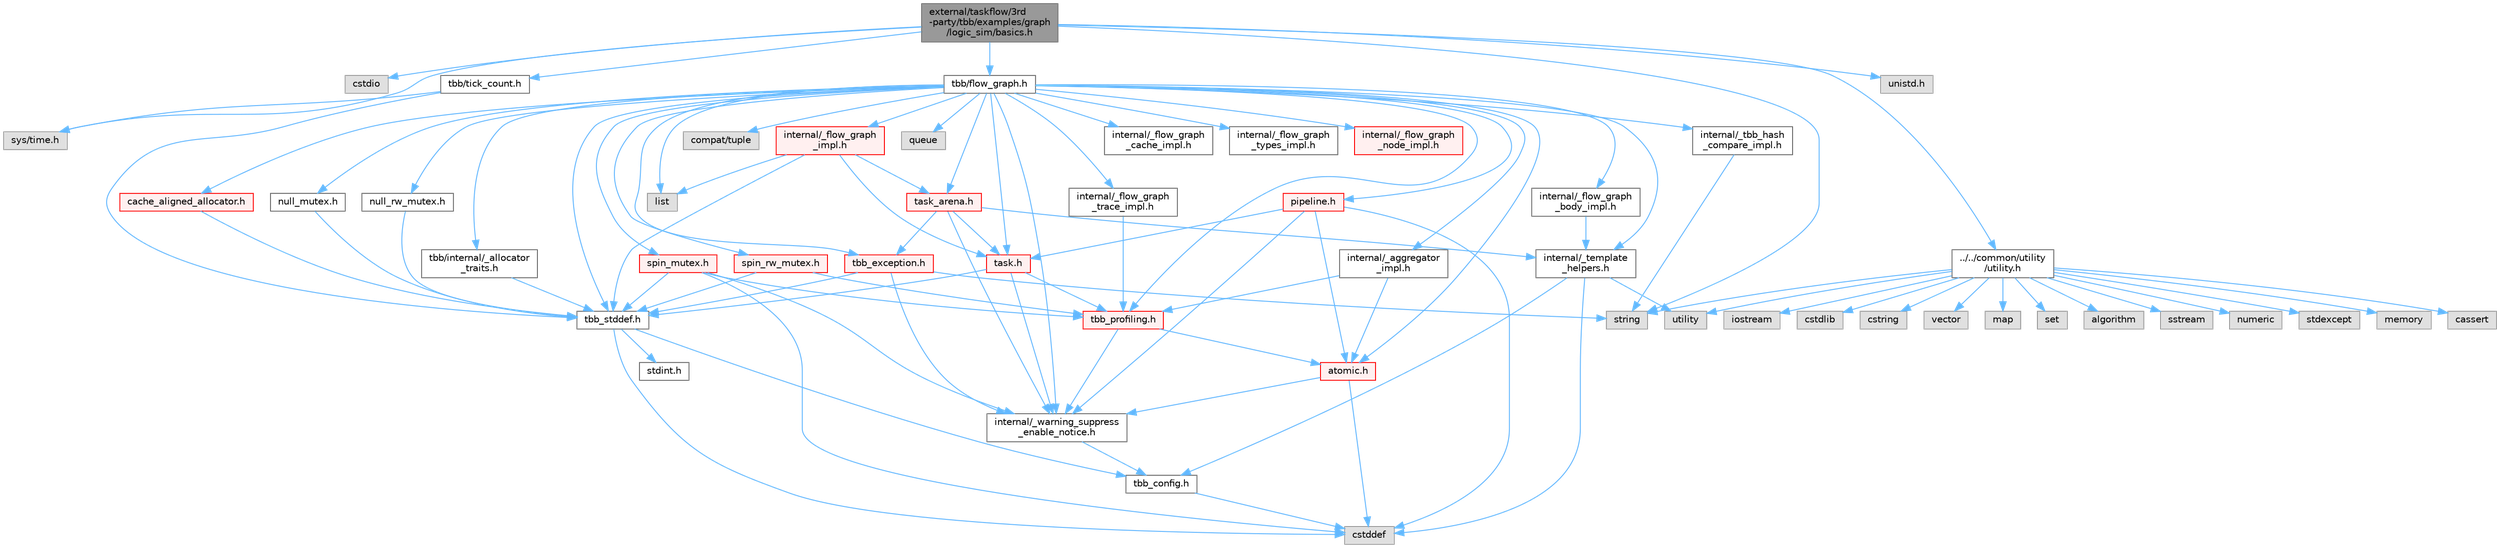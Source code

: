 digraph "external/taskflow/3rd-party/tbb/examples/graph/logic_sim/basics.h"
{
 // LATEX_PDF_SIZE
  bgcolor="transparent";
  edge [fontname=Helvetica,fontsize=10,labelfontname=Helvetica,labelfontsize=10];
  node [fontname=Helvetica,fontsize=10,shape=box,height=0.2,width=0.4];
  Node1 [id="Node000001",label="external/taskflow/3rd\l-party/tbb/examples/graph\l/logic_sim/basics.h",height=0.2,width=0.4,color="gray40", fillcolor="grey60", style="filled", fontcolor="black",tooltip=" "];
  Node1 -> Node2 [id="edge1_Node000001_Node000002",color="steelblue1",style="solid",tooltip=" "];
  Node2 [id="Node000002",label="cstdio",height=0.2,width=0.4,color="grey60", fillcolor="#E0E0E0", style="filled",tooltip=" "];
  Node1 -> Node3 [id="edge2_Node000001_Node000003",color="steelblue1",style="solid",tooltip=" "];
  Node3 [id="Node000003",label="string",height=0.2,width=0.4,color="grey60", fillcolor="#E0E0E0", style="filled",tooltip=" "];
  Node1 -> Node4 [id="edge3_Node000001_Node000004",color="steelblue1",style="solid",tooltip=" "];
  Node4 [id="Node000004",label="tbb/tick_count.h",height=0.2,width=0.4,color="grey40", fillcolor="white", style="filled",URL="$tick__count_8h.html",tooltip=" "];
  Node4 -> Node5 [id="edge4_Node000004_Node000005",color="steelblue1",style="solid",tooltip=" "];
  Node5 [id="Node000005",label="tbb_stddef.h",height=0.2,width=0.4,color="grey40", fillcolor="white", style="filled",URL="$tbb__stddef_8h.html",tooltip=" "];
  Node5 -> Node6 [id="edge5_Node000005_Node000006",color="steelblue1",style="solid",tooltip=" "];
  Node6 [id="Node000006",label="tbb_config.h",height=0.2,width=0.4,color="grey40", fillcolor="white", style="filled",URL="$tbb__config_8h.html",tooltip=" "];
  Node6 -> Node7 [id="edge6_Node000006_Node000007",color="steelblue1",style="solid",tooltip=" "];
  Node7 [id="Node000007",label="cstddef",height=0.2,width=0.4,color="grey60", fillcolor="#E0E0E0", style="filled",tooltip=" "];
  Node5 -> Node7 [id="edge7_Node000005_Node000007",color="steelblue1",style="solid",tooltip=" "];
  Node5 -> Node8 [id="edge8_Node000005_Node000008",color="steelblue1",style="solid",tooltip=" "];
  Node8 [id="Node000008",label="stdint.h",height=0.2,width=0.4,color="grey40", fillcolor="white", style="filled",URL="$stdint_8h.html",tooltip=" "];
  Node4 -> Node9 [id="edge9_Node000004_Node000009",color="steelblue1",style="solid",tooltip=" "];
  Node9 [id="Node000009",label="sys/time.h",height=0.2,width=0.4,color="grey60", fillcolor="#E0E0E0", style="filled",tooltip=" "];
  Node1 -> Node10 [id="edge10_Node000001_Node000010",color="steelblue1",style="solid",tooltip=" "];
  Node10 [id="Node000010",label="tbb/flow_graph.h",height=0.2,width=0.4,color="grey40", fillcolor="white", style="filled",URL="$flow__graph_8h.html",tooltip="The graph related classes and functions"];
  Node10 -> Node11 [id="edge11_Node000010_Node000011",color="steelblue1",style="solid",tooltip=" "];
  Node11 [id="Node000011",label="internal/_warning_suppress\l_enable_notice.h",height=0.2,width=0.4,color="grey40", fillcolor="white", style="filled",URL="$__warning__suppress__enable__notice_8h.html",tooltip=" "];
  Node11 -> Node6 [id="edge12_Node000011_Node000006",color="steelblue1",style="solid",tooltip=" "];
  Node10 -> Node5 [id="edge13_Node000010_Node000005",color="steelblue1",style="solid",tooltip=" "];
  Node10 -> Node12 [id="edge14_Node000010_Node000012",color="steelblue1",style="solid",tooltip=" "];
  Node12 [id="Node000012",label="atomic.h",height=0.2,width=0.4,color="red", fillcolor="#FFF0F0", style="filled",URL="$external_2taskflow_23rd-party_2tbb_2include_2tbb_2atomic_8h.html",tooltip=" "];
  Node12 -> Node11 [id="edge15_Node000012_Node000011",color="steelblue1",style="solid",tooltip=" "];
  Node12 -> Node7 [id="edge16_Node000012_Node000007",color="steelblue1",style="solid",tooltip=" "];
  Node10 -> Node16 [id="edge17_Node000010_Node000016",color="steelblue1",style="solid",tooltip=" "];
  Node16 [id="Node000016",label="spin_mutex.h",height=0.2,width=0.4,color="red", fillcolor="#FFF0F0", style="filled",URL="$external_2taskflow_23rd-party_2tbb_2include_2tbb_2spin__mutex_8h.html",tooltip=" "];
  Node16 -> Node11 [id="edge18_Node000016_Node000011",color="steelblue1",style="solid",tooltip=" "];
  Node16 -> Node7 [id="edge19_Node000016_Node000007",color="steelblue1",style="solid",tooltip=" "];
  Node16 -> Node5 [id="edge20_Node000016_Node000005",color="steelblue1",style="solid",tooltip=" "];
  Node16 -> Node19 [id="edge21_Node000016_Node000019",color="steelblue1",style="solid",tooltip=" "];
  Node19 [id="Node000019",label="tbb_profiling.h",height=0.2,width=0.4,color="red", fillcolor="#FFF0F0", style="filled",URL="$tbb__profiling_8h.html",tooltip=" "];
  Node19 -> Node11 [id="edge22_Node000019_Node000011",color="steelblue1",style="solid",tooltip=" "];
  Node19 -> Node12 [id="edge23_Node000019_Node000012",color="steelblue1",style="solid",tooltip=" "];
  Node10 -> Node22 [id="edge24_Node000010_Node000022",color="steelblue1",style="solid",tooltip=" "];
  Node22 [id="Node000022",label="null_mutex.h",height=0.2,width=0.4,color="grey40", fillcolor="white", style="filled",URL="$external_2taskflow_23rd-party_2tbb_2include_2tbb_2null__mutex_8h.html",tooltip=" "];
  Node22 -> Node5 [id="edge25_Node000022_Node000005",color="steelblue1",style="solid",tooltip=" "];
  Node10 -> Node23 [id="edge26_Node000010_Node000023",color="steelblue1",style="solid",tooltip=" "];
  Node23 [id="Node000023",label="spin_rw_mutex.h",height=0.2,width=0.4,color="red", fillcolor="#FFF0F0", style="filled",URL="$spin__rw__mutex_8h.html",tooltip=" "];
  Node23 -> Node5 [id="edge27_Node000023_Node000005",color="steelblue1",style="solid",tooltip=" "];
  Node23 -> Node19 [id="edge28_Node000023_Node000019",color="steelblue1",style="solid",tooltip=" "];
  Node10 -> Node24 [id="edge29_Node000010_Node000024",color="steelblue1",style="solid",tooltip=" "];
  Node24 [id="Node000024",label="null_rw_mutex.h",height=0.2,width=0.4,color="grey40", fillcolor="white", style="filled",URL="$null__rw__mutex_8h.html",tooltip=" "];
  Node24 -> Node5 [id="edge30_Node000024_Node000005",color="steelblue1",style="solid",tooltip=" "];
  Node10 -> Node25 [id="edge31_Node000010_Node000025",color="steelblue1",style="solid",tooltip=" "];
  Node25 [id="Node000025",label="task.h",height=0.2,width=0.4,color="red", fillcolor="#FFF0F0", style="filled",URL="$task_8h.html",tooltip=" "];
  Node25 -> Node11 [id="edge32_Node000025_Node000011",color="steelblue1",style="solid",tooltip=" "];
  Node25 -> Node5 [id="edge33_Node000025_Node000005",color="steelblue1",style="solid",tooltip=" "];
  Node25 -> Node19 [id="edge34_Node000025_Node000019",color="steelblue1",style="solid",tooltip=" "];
  Node10 -> Node27 [id="edge35_Node000010_Node000027",color="steelblue1",style="solid",tooltip=" "];
  Node27 [id="Node000027",label="cache_aligned_allocator.h",height=0.2,width=0.4,color="red", fillcolor="#FFF0F0", style="filled",URL="$cache__aligned__allocator_8h.html",tooltip=" "];
  Node27 -> Node5 [id="edge36_Node000027_Node000005",color="steelblue1",style="solid",tooltip=" "];
  Node10 -> Node28 [id="edge37_Node000010_Node000028",color="steelblue1",style="solid",tooltip=" "];
  Node28 [id="Node000028",label="tbb_exception.h",height=0.2,width=0.4,color="red", fillcolor="#FFF0F0", style="filled",URL="$tbb__exception_8h.html",tooltip=" "];
  Node28 -> Node11 [id="edge38_Node000028_Node000011",color="steelblue1",style="solid",tooltip=" "];
  Node28 -> Node5 [id="edge39_Node000028_Node000005",color="steelblue1",style="solid",tooltip=" "];
  Node28 -> Node3 [id="edge40_Node000028_Node000003",color="steelblue1",style="solid",tooltip=" "];
  Node10 -> Node33 [id="edge41_Node000010_Node000033",color="steelblue1",style="solid",tooltip=" "];
  Node33 [id="Node000033",label="pipeline.h",height=0.2,width=0.4,color="red", fillcolor="#FFF0F0", style="filled",URL="$pipeline_8h.html",tooltip=" "];
  Node33 -> Node11 [id="edge42_Node000033_Node000011",color="steelblue1",style="solid",tooltip=" "];
  Node33 -> Node12 [id="edge43_Node000033_Node000012",color="steelblue1",style="solid",tooltip=" "];
  Node33 -> Node25 [id="edge44_Node000033_Node000025",color="steelblue1",style="solid",tooltip=" "];
  Node33 -> Node7 [id="edge45_Node000033_Node000007",color="steelblue1",style="solid",tooltip=" "];
  Node10 -> Node34 [id="edge46_Node000010_Node000034",color="steelblue1",style="solid",tooltip=" "];
  Node34 [id="Node000034",label="internal/_template\l_helpers.h",height=0.2,width=0.4,color="grey40", fillcolor="white", style="filled",URL="$__template__helpers_8h.html",tooltip=" "];
  Node34 -> Node35 [id="edge47_Node000034_Node000035",color="steelblue1",style="solid",tooltip=" "];
  Node35 [id="Node000035",label="utility",height=0.2,width=0.4,color="grey60", fillcolor="#E0E0E0", style="filled",tooltip=" "];
  Node34 -> Node7 [id="edge48_Node000034_Node000007",color="steelblue1",style="solid",tooltip=" "];
  Node34 -> Node6 [id="edge49_Node000034_Node000006",color="steelblue1",style="solid",tooltip=" "];
  Node10 -> Node36 [id="edge50_Node000010_Node000036",color="steelblue1",style="solid",tooltip=" "];
  Node36 [id="Node000036",label="internal/_aggregator\l_impl.h",height=0.2,width=0.4,color="grey40", fillcolor="white", style="filled",URL="$__aggregator__impl_8h.html",tooltip=" "];
  Node36 -> Node12 [id="edge51_Node000036_Node000012",color="steelblue1",style="solid",tooltip=" "];
  Node36 -> Node19 [id="edge52_Node000036_Node000019",color="steelblue1",style="solid",tooltip=" "];
  Node10 -> Node37 [id="edge53_Node000010_Node000037",color="steelblue1",style="solid",tooltip=" "];
  Node37 [id="Node000037",label="tbb/internal/_allocator\l_traits.h",height=0.2,width=0.4,color="grey40", fillcolor="white", style="filled",URL="$__allocator__traits_8h.html",tooltip=" "];
  Node37 -> Node5 [id="edge54_Node000037_Node000005",color="steelblue1",style="solid",tooltip=" "];
  Node10 -> Node19 [id="edge55_Node000010_Node000019",color="steelblue1",style="solid",tooltip=" "];
  Node10 -> Node38 [id="edge56_Node000010_Node000038",color="steelblue1",style="solid",tooltip=" "];
  Node38 [id="Node000038",label="task_arena.h",height=0.2,width=0.4,color="red", fillcolor="#FFF0F0", style="filled",URL="$task__arena_8h.html",tooltip=" "];
  Node38 -> Node11 [id="edge57_Node000038_Node000011",color="steelblue1",style="solid",tooltip=" "];
  Node38 -> Node25 [id="edge58_Node000038_Node000025",color="steelblue1",style="solid",tooltip=" "];
  Node38 -> Node28 [id="edge59_Node000038_Node000028",color="steelblue1",style="solid",tooltip=" "];
  Node38 -> Node34 [id="edge60_Node000038_Node000034",color="steelblue1",style="solid",tooltip=" "];
  Node10 -> Node39 [id="edge61_Node000010_Node000039",color="steelblue1",style="solid",tooltip=" "];
  Node39 [id="Node000039",label="compat/tuple",height=0.2,width=0.4,color="grey60", fillcolor="#E0E0E0", style="filled",tooltip=" "];
  Node10 -> Node40 [id="edge62_Node000010_Node000040",color="steelblue1",style="solid",tooltip=" "];
  Node40 [id="Node000040",label="list",height=0.2,width=0.4,color="grey60", fillcolor="#E0E0E0", style="filled",tooltip=" "];
  Node10 -> Node41 [id="edge63_Node000010_Node000041",color="steelblue1",style="solid",tooltip=" "];
  Node41 [id="Node000041",label="queue",height=0.2,width=0.4,color="grey60", fillcolor="#E0E0E0", style="filled",tooltip=" "];
  Node10 -> Node42 [id="edge64_Node000010_Node000042",color="steelblue1",style="solid",tooltip=" "];
  Node42 [id="Node000042",label="internal/_flow_graph\l_impl.h",height=0.2,width=0.4,color="red", fillcolor="#FFF0F0", style="filled",URL="$__flow__graph__impl_8h.html",tooltip=" "];
  Node42 -> Node5 [id="edge65_Node000042_Node000005",color="steelblue1",style="solid",tooltip=" "];
  Node42 -> Node25 [id="edge66_Node000042_Node000025",color="steelblue1",style="solid",tooltip=" "];
  Node42 -> Node38 [id="edge67_Node000042_Node000038",color="steelblue1",style="solid",tooltip=" "];
  Node42 -> Node40 [id="edge68_Node000042_Node000040",color="steelblue1",style="solid",tooltip=" "];
  Node10 -> Node44 [id="edge69_Node000010_Node000044",color="steelblue1",style="solid",tooltip=" "];
  Node44 [id="Node000044",label="internal/_flow_graph\l_trace_impl.h",height=0.2,width=0.4,color="grey40", fillcolor="white", style="filled",URL="$__flow__graph__trace__impl_8h.html",tooltip=" "];
  Node44 -> Node19 [id="edge70_Node000044_Node000019",color="steelblue1",style="solid",tooltip=" "];
  Node10 -> Node45 [id="edge71_Node000010_Node000045",color="steelblue1",style="solid",tooltip=" "];
  Node45 [id="Node000045",label="internal/_tbb_hash\l_compare_impl.h",height=0.2,width=0.4,color="grey40", fillcolor="white", style="filled",URL="$__tbb__hash__compare__impl_8h.html",tooltip=" "];
  Node45 -> Node3 [id="edge72_Node000045_Node000003",color="steelblue1",style="solid",tooltip=" "];
  Node10 -> Node46 [id="edge73_Node000010_Node000046",color="steelblue1",style="solid",tooltip=" "];
  Node46 [id="Node000046",label="internal/_flow_graph\l_body_impl.h",height=0.2,width=0.4,color="grey40", fillcolor="white", style="filled",URL="$__flow__graph__body__impl_8h.html",tooltip=" "];
  Node46 -> Node34 [id="edge74_Node000046_Node000034",color="steelblue1",style="solid",tooltip=" "];
  Node10 -> Node47 [id="edge75_Node000010_Node000047",color="steelblue1",style="solid",tooltip=" "];
  Node47 [id="Node000047",label="internal/_flow_graph\l_cache_impl.h",height=0.2,width=0.4,color="grey40", fillcolor="white", style="filled",URL="$__flow__graph__cache__impl_8h.html",tooltip=" "];
  Node10 -> Node48 [id="edge76_Node000010_Node000048",color="steelblue1",style="solid",tooltip=" "];
  Node48 [id="Node000048",label="internal/_flow_graph\l_types_impl.h",height=0.2,width=0.4,color="grey40", fillcolor="white", style="filled",URL="$__flow__graph__types__impl_8h.html",tooltip=" "];
  Node10 -> Node49 [id="edge77_Node000010_Node000049",color="steelblue1",style="solid",tooltip=" "];
  Node49 [id="Node000049",label="internal/_flow_graph\l_node_impl.h",height=0.2,width=0.4,color="red", fillcolor="#FFF0F0", style="filled",URL="$__flow__graph__node__impl_8h.html",tooltip=" "];
  Node1 -> Node51 [id="edge78_Node000001_Node000051",color="steelblue1",style="solid",tooltip=" "];
  Node51 [id="Node000051",label="../../common/utility\l/utility.h",height=0.2,width=0.4,color="grey40", fillcolor="white", style="filled",URL="$external_2taskflow_23rd-party_2tbb_2examples_2common_2utility_2utility_8h.html",tooltip=" "];
  Node51 -> Node35 [id="edge79_Node000051_Node000035",color="steelblue1",style="solid",tooltip=" "];
  Node51 -> Node3 [id="edge80_Node000051_Node000003",color="steelblue1",style="solid",tooltip=" "];
  Node51 -> Node31 [id="edge81_Node000051_Node000031",color="steelblue1",style="solid",tooltip=" "];
  Node31 [id="Node000031",label="cstring",height=0.2,width=0.4,color="grey60", fillcolor="#E0E0E0", style="filled",tooltip=" "];
  Node51 -> Node52 [id="edge82_Node000051_Node000052",color="steelblue1",style="solid",tooltip=" "];
  Node52 [id="Node000052",label="vector",height=0.2,width=0.4,color="grey60", fillcolor="#E0E0E0", style="filled",tooltip=" "];
  Node51 -> Node53 [id="edge83_Node000051_Node000053",color="steelblue1",style="solid",tooltip=" "];
  Node53 [id="Node000053",label="map",height=0.2,width=0.4,color="grey60", fillcolor="#E0E0E0", style="filled",tooltip=" "];
  Node51 -> Node54 [id="edge84_Node000051_Node000054",color="steelblue1",style="solid",tooltip=" "];
  Node54 [id="Node000054",label="set",height=0.2,width=0.4,color="grey60", fillcolor="#E0E0E0", style="filled",tooltip=" "];
  Node51 -> Node55 [id="edge85_Node000051_Node000055",color="steelblue1",style="solid",tooltip=" "];
  Node55 [id="Node000055",label="algorithm",height=0.2,width=0.4,color="grey60", fillcolor="#E0E0E0", style="filled",tooltip=" "];
  Node51 -> Node56 [id="edge86_Node000051_Node000056",color="steelblue1",style="solid",tooltip=" "];
  Node56 [id="Node000056",label="sstream",height=0.2,width=0.4,color="grey60", fillcolor="#E0E0E0", style="filled",tooltip=" "];
  Node51 -> Node57 [id="edge87_Node000051_Node000057",color="steelblue1",style="solid",tooltip=" "];
  Node57 [id="Node000057",label="numeric",height=0.2,width=0.4,color="grey60", fillcolor="#E0E0E0", style="filled",tooltip=" "];
  Node51 -> Node58 [id="edge88_Node000051_Node000058",color="steelblue1",style="solid",tooltip=" "];
  Node58 [id="Node000058",label="stdexcept",height=0.2,width=0.4,color="grey60", fillcolor="#E0E0E0", style="filled",tooltip=" "];
  Node51 -> Node59 [id="edge89_Node000051_Node000059",color="steelblue1",style="solid",tooltip=" "];
  Node59 [id="Node000059",label="memory",height=0.2,width=0.4,color="grey60", fillcolor="#E0E0E0", style="filled",tooltip=" "];
  Node51 -> Node60 [id="edge90_Node000051_Node000060",color="steelblue1",style="solid",tooltip=" "];
  Node60 [id="Node000060",label="cassert",height=0.2,width=0.4,color="grey60", fillcolor="#E0E0E0", style="filled",tooltip=" "];
  Node51 -> Node61 [id="edge91_Node000051_Node000061",color="steelblue1",style="solid",tooltip=" "];
  Node61 [id="Node000061",label="iostream",height=0.2,width=0.4,color="grey60", fillcolor="#E0E0E0", style="filled",tooltip=" "];
  Node51 -> Node62 [id="edge92_Node000051_Node000062",color="steelblue1",style="solid",tooltip=" "];
  Node62 [id="Node000062",label="cstdlib",height=0.2,width=0.4,color="grey60", fillcolor="#E0E0E0", style="filled",tooltip=" "];
  Node1 -> Node9 [id="edge93_Node000001_Node000009",color="steelblue1",style="solid",tooltip=" "];
  Node1 -> Node63 [id="edge94_Node000001_Node000063",color="steelblue1",style="solid",tooltip=" "];
  Node63 [id="Node000063",label="unistd.h",height=0.2,width=0.4,color="grey60", fillcolor="#E0E0E0", style="filled",tooltip=" "];
}
